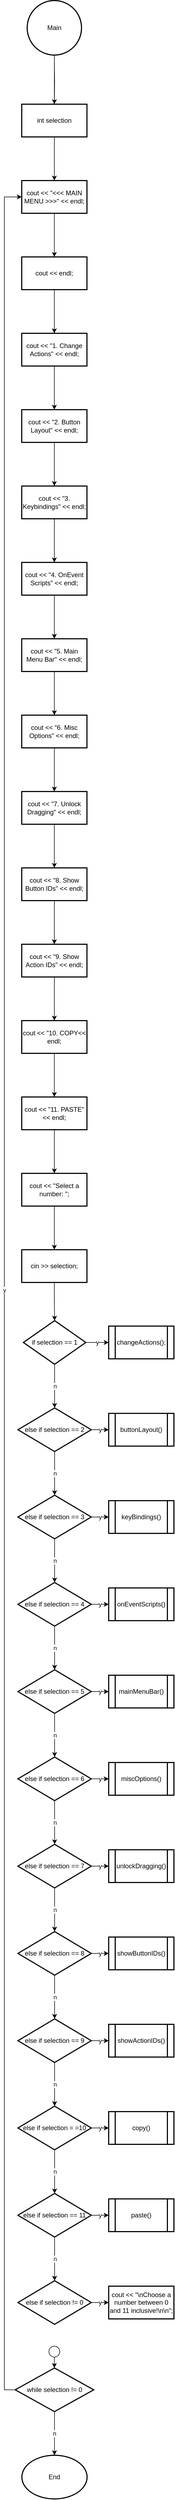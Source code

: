 <mxfile version="13.9.2" type="github">
  <diagram id="R_coL0oHHe2s7lLJRnec" name="Page-1">
    <mxGraphModel dx="1422" dy="-324" grid="1" gridSize="10" guides="1" tooltips="1" connect="1" arrows="1" fold="1" page="1" pageScale="1" pageWidth="850" pageHeight="1100" math="0" shadow="0">
      <root>
        <mxCell id="0" />
        <mxCell id="1" parent="0" />
        <mxCell id="Mn_MytF6m2y4Uh7aq5Jk-3" value="" style="edgeStyle=orthogonalEdgeStyle;rounded=0;orthogonalLoop=1;jettySize=auto;html=1;" edge="1" parent="1" source="Mn_MytF6m2y4Uh7aq5Jk-1">
          <mxGeometry relative="1" as="geometry">
            <mxPoint x="425" y="1760" as="targetPoint" />
          </mxGeometry>
        </mxCell>
        <mxCell id="Mn_MytF6m2y4Uh7aq5Jk-1" value="Main" style="strokeWidth=2;html=1;shape=mxgraph.flowchart.start_2;whiteSpace=wrap;" vertex="1" parent="1">
          <mxGeometry x="375" y="1560" width="100" height="100" as="geometry" />
        </mxCell>
        <mxCell id="Mn_MytF6m2y4Uh7aq5Jk-25" value="" style="edgeStyle=orthogonalEdgeStyle;rounded=0;orthogonalLoop=1;jettySize=auto;html=1;" edge="1" parent="1" target="Mn_MytF6m2y4Uh7aq5Jk-24">
          <mxGeometry relative="1" as="geometry">
            <mxPoint x="425" y="1670" as="sourcePoint" />
          </mxGeometry>
        </mxCell>
        <mxCell id="Mn_MytF6m2y4Uh7aq5Jk-27" value="" style="edgeStyle=orthogonalEdgeStyle;rounded=0;orthogonalLoop=1;jettySize=auto;html=1;" edge="1" parent="1" source="Mn_MytF6m2y4Uh7aq5Jk-24" target="Mn_MytF6m2y4Uh7aq5Jk-26">
          <mxGeometry relative="1" as="geometry" />
        </mxCell>
        <mxCell id="Mn_MytF6m2y4Uh7aq5Jk-24" value="int selection" style="whiteSpace=wrap;html=1;strokeWidth=2;" vertex="1" parent="1">
          <mxGeometry x="365" y="1750" width="120" height="60" as="geometry" />
        </mxCell>
        <mxCell id="Mn_MytF6m2y4Uh7aq5Jk-29" value="" style="edgeStyle=orthogonalEdgeStyle;rounded=0;orthogonalLoop=1;jettySize=auto;html=1;" edge="1" parent="1" source="Mn_MytF6m2y4Uh7aq5Jk-26" target="Mn_MytF6m2y4Uh7aq5Jk-28">
          <mxGeometry relative="1" as="geometry" />
        </mxCell>
        <mxCell id="Mn_MytF6m2y4Uh7aq5Jk-26" value="cout &amp;lt;&amp;lt; &quot;&amp;lt;&amp;lt;&amp;lt; MAIN MENU &amp;gt;&amp;gt;&amp;gt;&quot; &amp;lt;&amp;lt; endl;" style="whiteSpace=wrap;html=1;strokeWidth=2;" vertex="1" parent="1">
          <mxGeometry x="365" y="1890" width="120" height="60" as="geometry" />
        </mxCell>
        <mxCell id="Mn_MytF6m2y4Uh7aq5Jk-31" value="" style="edgeStyle=orthogonalEdgeStyle;rounded=0;orthogonalLoop=1;jettySize=auto;html=1;" edge="1" parent="1" source="Mn_MytF6m2y4Uh7aq5Jk-28" target="Mn_MytF6m2y4Uh7aq5Jk-30">
          <mxGeometry relative="1" as="geometry" />
        </mxCell>
        <mxCell id="Mn_MytF6m2y4Uh7aq5Jk-28" value="cout &amp;lt;&amp;lt; endl;" style="whiteSpace=wrap;html=1;strokeWidth=2;" vertex="1" parent="1">
          <mxGeometry x="365" y="2030" width="120" height="60" as="geometry" />
        </mxCell>
        <mxCell id="Mn_MytF6m2y4Uh7aq5Jk-33" value="" style="edgeStyle=orthogonalEdgeStyle;rounded=0;orthogonalLoop=1;jettySize=auto;html=1;" edge="1" parent="1" source="Mn_MytF6m2y4Uh7aq5Jk-30" target="Mn_MytF6m2y4Uh7aq5Jk-32">
          <mxGeometry relative="1" as="geometry" />
        </mxCell>
        <mxCell id="Mn_MytF6m2y4Uh7aq5Jk-30" value="cout &amp;lt;&amp;lt; &quot;1. Change Actions&quot; &amp;lt;&amp;lt; endl;" style="whiteSpace=wrap;html=1;strokeWidth=2;" vertex="1" parent="1">
          <mxGeometry x="365" y="2170" width="120" height="60" as="geometry" />
        </mxCell>
        <mxCell id="Mn_MytF6m2y4Uh7aq5Jk-35" value="" style="edgeStyle=orthogonalEdgeStyle;rounded=0;orthogonalLoop=1;jettySize=auto;html=1;" edge="1" parent="1" source="Mn_MytF6m2y4Uh7aq5Jk-32" target="Mn_MytF6m2y4Uh7aq5Jk-34">
          <mxGeometry relative="1" as="geometry" />
        </mxCell>
        <mxCell id="Mn_MytF6m2y4Uh7aq5Jk-32" value="cout &amp;lt;&amp;lt; &quot;2. Button Layout&quot; &amp;lt;&amp;lt; endl;" style="whiteSpace=wrap;html=1;strokeWidth=2;" vertex="1" parent="1">
          <mxGeometry x="365" y="2310" width="120" height="60" as="geometry" />
        </mxCell>
        <mxCell id="Mn_MytF6m2y4Uh7aq5Jk-37" value="" style="edgeStyle=orthogonalEdgeStyle;rounded=0;orthogonalLoop=1;jettySize=auto;html=1;" edge="1" parent="1" source="Mn_MytF6m2y4Uh7aq5Jk-34" target="Mn_MytF6m2y4Uh7aq5Jk-36">
          <mxGeometry relative="1" as="geometry" />
        </mxCell>
        <mxCell id="Mn_MytF6m2y4Uh7aq5Jk-34" value="cout &amp;lt;&amp;lt; &quot;3. Keybindings&quot; &amp;lt;&amp;lt; endl;" style="whiteSpace=wrap;html=1;strokeWidth=2;" vertex="1" parent="1">
          <mxGeometry x="365" y="2450" width="120" height="60" as="geometry" />
        </mxCell>
        <mxCell id="Mn_MytF6m2y4Uh7aq5Jk-39" value="" style="edgeStyle=orthogonalEdgeStyle;rounded=0;orthogonalLoop=1;jettySize=auto;html=1;" edge="1" parent="1" source="Mn_MytF6m2y4Uh7aq5Jk-36" target="Mn_MytF6m2y4Uh7aq5Jk-38">
          <mxGeometry relative="1" as="geometry" />
        </mxCell>
        <mxCell id="Mn_MytF6m2y4Uh7aq5Jk-36" value="cout &amp;lt;&amp;lt; &quot;4. OnEvent Scripts&quot; &amp;lt;&amp;lt; endl;" style="whiteSpace=wrap;html=1;strokeWidth=2;" vertex="1" parent="1">
          <mxGeometry x="365" y="2590" width="120" height="60" as="geometry" />
        </mxCell>
        <mxCell id="Mn_MytF6m2y4Uh7aq5Jk-41" value="" style="edgeStyle=orthogonalEdgeStyle;rounded=0;orthogonalLoop=1;jettySize=auto;html=1;" edge="1" parent="1" source="Mn_MytF6m2y4Uh7aq5Jk-38" target="Mn_MytF6m2y4Uh7aq5Jk-40">
          <mxGeometry relative="1" as="geometry" />
        </mxCell>
        <mxCell id="Mn_MytF6m2y4Uh7aq5Jk-38" value="cout &amp;lt;&amp;lt; &quot;5. Main Menu Bar&quot; &amp;lt;&amp;lt; endl;" style="whiteSpace=wrap;html=1;strokeWidth=2;" vertex="1" parent="1">
          <mxGeometry x="365" y="2730" width="120" height="60" as="geometry" />
        </mxCell>
        <mxCell id="Mn_MytF6m2y4Uh7aq5Jk-43" value="" style="edgeStyle=orthogonalEdgeStyle;rounded=0;orthogonalLoop=1;jettySize=auto;html=1;" edge="1" parent="1" source="Mn_MytF6m2y4Uh7aq5Jk-40" target="Mn_MytF6m2y4Uh7aq5Jk-42">
          <mxGeometry relative="1" as="geometry" />
        </mxCell>
        <mxCell id="Mn_MytF6m2y4Uh7aq5Jk-40" value="cout &amp;lt;&amp;lt; &quot;6. Misc Options&quot; &amp;lt;&amp;lt; endl;" style="whiteSpace=wrap;html=1;strokeWidth=2;" vertex="1" parent="1">
          <mxGeometry x="365" y="2870" width="120" height="60" as="geometry" />
        </mxCell>
        <mxCell id="Mn_MytF6m2y4Uh7aq5Jk-45" value="" style="edgeStyle=orthogonalEdgeStyle;rounded=0;orthogonalLoop=1;jettySize=auto;html=1;" edge="1" parent="1" source="Mn_MytF6m2y4Uh7aq5Jk-42" target="Mn_MytF6m2y4Uh7aq5Jk-44">
          <mxGeometry relative="1" as="geometry" />
        </mxCell>
        <mxCell id="Mn_MytF6m2y4Uh7aq5Jk-42" value="cout &amp;lt;&amp;lt; &quot;7. Unlock Dragging&quot; &amp;lt;&amp;lt; endl;" style="whiteSpace=wrap;html=1;strokeWidth=2;" vertex="1" parent="1">
          <mxGeometry x="365" y="3010" width="120" height="60" as="geometry" />
        </mxCell>
        <mxCell id="Mn_MytF6m2y4Uh7aq5Jk-47" value="" style="edgeStyle=orthogonalEdgeStyle;rounded=0;orthogonalLoop=1;jettySize=auto;html=1;" edge="1" parent="1" source="Mn_MytF6m2y4Uh7aq5Jk-44" target="Mn_MytF6m2y4Uh7aq5Jk-46">
          <mxGeometry relative="1" as="geometry" />
        </mxCell>
        <mxCell id="Mn_MytF6m2y4Uh7aq5Jk-44" value="cout &amp;lt;&amp;lt; &quot;8. Show Button IDs&quot; &amp;lt;&amp;lt; endl;" style="whiteSpace=wrap;html=1;strokeWidth=2;" vertex="1" parent="1">
          <mxGeometry x="365" y="3150" width="120" height="60" as="geometry" />
        </mxCell>
        <mxCell id="Mn_MytF6m2y4Uh7aq5Jk-49" value="" style="edgeStyle=orthogonalEdgeStyle;rounded=0;orthogonalLoop=1;jettySize=auto;html=1;" edge="1" parent="1" source="Mn_MytF6m2y4Uh7aq5Jk-46" target="Mn_MytF6m2y4Uh7aq5Jk-48">
          <mxGeometry relative="1" as="geometry" />
        </mxCell>
        <mxCell id="Mn_MytF6m2y4Uh7aq5Jk-46" value="cout &amp;lt;&amp;lt; &quot;9. Show Action IDs&quot; &amp;lt;&amp;lt; endl;" style="whiteSpace=wrap;html=1;strokeWidth=2;" vertex="1" parent="1">
          <mxGeometry x="365" y="3290" width="120" height="60" as="geometry" />
        </mxCell>
        <mxCell id="Mn_MytF6m2y4Uh7aq5Jk-51" value="" style="edgeStyle=orthogonalEdgeStyle;rounded=0;orthogonalLoop=1;jettySize=auto;html=1;" edge="1" parent="1" source="Mn_MytF6m2y4Uh7aq5Jk-48" target="Mn_MytF6m2y4Uh7aq5Jk-50">
          <mxGeometry relative="1" as="geometry" />
        </mxCell>
        <mxCell id="Mn_MytF6m2y4Uh7aq5Jk-48" value="cout &amp;lt;&amp;lt; &quot;10. COPY&amp;lt;&amp;lt; endl;" style="whiteSpace=wrap;html=1;strokeWidth=2;" vertex="1" parent="1">
          <mxGeometry x="365" y="3430" width="120" height="60" as="geometry" />
        </mxCell>
        <mxCell id="Mn_MytF6m2y4Uh7aq5Jk-53" value="" style="edgeStyle=orthogonalEdgeStyle;rounded=0;orthogonalLoop=1;jettySize=auto;html=1;" edge="1" parent="1" source="Mn_MytF6m2y4Uh7aq5Jk-50" target="Mn_MytF6m2y4Uh7aq5Jk-52">
          <mxGeometry relative="1" as="geometry" />
        </mxCell>
        <mxCell id="Mn_MytF6m2y4Uh7aq5Jk-50" value="cout &amp;lt;&amp;lt; &quot;11. PASTE&quot; &amp;lt;&amp;lt; endl;" style="whiteSpace=wrap;html=1;strokeWidth=2;" vertex="1" parent="1">
          <mxGeometry x="365" y="3570" width="120" height="60" as="geometry" />
        </mxCell>
        <mxCell id="Mn_MytF6m2y4Uh7aq5Jk-55" value="" style="edgeStyle=orthogonalEdgeStyle;rounded=0;orthogonalLoop=1;jettySize=auto;html=1;" edge="1" parent="1" source="Mn_MytF6m2y4Uh7aq5Jk-52" target="Mn_MytF6m2y4Uh7aq5Jk-54">
          <mxGeometry relative="1" as="geometry" />
        </mxCell>
        <mxCell id="Mn_MytF6m2y4Uh7aq5Jk-52" value="cout &amp;lt;&amp;lt; &quot;Select a number: &quot;;" style="whiteSpace=wrap;html=1;strokeWidth=2;" vertex="1" parent="1">
          <mxGeometry x="365" y="3710" width="120" height="60" as="geometry" />
        </mxCell>
        <mxCell id="Mn_MytF6m2y4Uh7aq5Jk-57" value="" style="edgeStyle=orthogonalEdgeStyle;rounded=0;orthogonalLoop=1;jettySize=auto;html=1;" edge="1" parent="1" source="Mn_MytF6m2y4Uh7aq5Jk-54" target="Mn_MytF6m2y4Uh7aq5Jk-56">
          <mxGeometry relative="1" as="geometry" />
        </mxCell>
        <mxCell id="Mn_MytF6m2y4Uh7aq5Jk-54" value="cin &amp;gt;&amp;gt; selection;" style="whiteSpace=wrap;html=1;strokeWidth=2;" vertex="1" parent="1">
          <mxGeometry x="365" y="3850" width="120" height="60" as="geometry" />
        </mxCell>
        <mxCell id="Mn_MytF6m2y4Uh7aq5Jk-61" value="y" style="edgeStyle=orthogonalEdgeStyle;rounded=0;orthogonalLoop=1;jettySize=auto;html=1;" edge="1" parent="1" source="Mn_MytF6m2y4Uh7aq5Jk-56" target="Mn_MytF6m2y4Uh7aq5Jk-60">
          <mxGeometry relative="1" as="geometry" />
        </mxCell>
        <mxCell id="Mn_MytF6m2y4Uh7aq5Jk-63" value="n" style="edgeStyle=orthogonalEdgeStyle;rounded=0;orthogonalLoop=1;jettySize=auto;html=1;" edge="1" parent="1" source="Mn_MytF6m2y4Uh7aq5Jk-56" target="Mn_MytF6m2y4Uh7aq5Jk-62">
          <mxGeometry relative="1" as="geometry" />
        </mxCell>
        <mxCell id="Mn_MytF6m2y4Uh7aq5Jk-56" value="if selection == 1" style="rhombus;whiteSpace=wrap;html=1;strokeWidth=2;" vertex="1" parent="1">
          <mxGeometry x="368" y="3980" width="115" height="80" as="geometry" />
        </mxCell>
        <mxCell id="Mn_MytF6m2y4Uh7aq5Jk-60" value="changeActions();" style="shape=process;whiteSpace=wrap;html=1;backgroundOutline=1;strokeWidth=2;" vertex="1" parent="1">
          <mxGeometry x="525" y="3990" width="120" height="60" as="geometry" />
        </mxCell>
        <mxCell id="Mn_MytF6m2y4Uh7aq5Jk-65" value="y" style="edgeStyle=orthogonalEdgeStyle;rounded=0;orthogonalLoop=1;jettySize=auto;html=1;" edge="1" parent="1" source="Mn_MytF6m2y4Uh7aq5Jk-62" target="Mn_MytF6m2y4Uh7aq5Jk-64">
          <mxGeometry relative="1" as="geometry" />
        </mxCell>
        <mxCell id="Mn_MytF6m2y4Uh7aq5Jk-68" value="n" style="edgeStyle=orthogonalEdgeStyle;rounded=0;orthogonalLoop=1;jettySize=auto;html=1;" edge="1" parent="1" source="Mn_MytF6m2y4Uh7aq5Jk-62" target="Mn_MytF6m2y4Uh7aq5Jk-67">
          <mxGeometry relative="1" as="geometry" />
        </mxCell>
        <mxCell id="Mn_MytF6m2y4Uh7aq5Jk-62" value="else if selection == 2" style="rhombus;whiteSpace=wrap;html=1;strokeWidth=2;" vertex="1" parent="1">
          <mxGeometry x="358" y="4140" width="135" height="80" as="geometry" />
        </mxCell>
        <mxCell id="Mn_MytF6m2y4Uh7aq5Jk-64" value="buttonLayout()" style="shape=process;whiteSpace=wrap;html=1;backgroundOutline=1;strokeWidth=2;" vertex="1" parent="1">
          <mxGeometry x="525" y="4150" width="120" height="60" as="geometry" />
        </mxCell>
        <mxCell id="Mn_MytF6m2y4Uh7aq5Jk-70" value="n" style="edgeStyle=orthogonalEdgeStyle;rounded=0;orthogonalLoop=1;jettySize=auto;html=1;" edge="1" parent="1" source="Mn_MytF6m2y4Uh7aq5Jk-67" target="Mn_MytF6m2y4Uh7aq5Jk-69">
          <mxGeometry relative="1" as="geometry" />
        </mxCell>
        <mxCell id="Mn_MytF6m2y4Uh7aq5Jk-94" value="y" style="edgeStyle=orthogonalEdgeStyle;rounded=0;orthogonalLoop=1;jettySize=auto;html=1;" edge="1" parent="1" source="Mn_MytF6m2y4Uh7aq5Jk-67" target="Mn_MytF6m2y4Uh7aq5Jk-93">
          <mxGeometry relative="1" as="geometry" />
        </mxCell>
        <mxCell id="Mn_MytF6m2y4Uh7aq5Jk-67" value="else if selection == 3" style="rhombus;whiteSpace=wrap;html=1;strokeWidth=2;" vertex="1" parent="1">
          <mxGeometry x="358" y="4300" width="135" height="80" as="geometry" />
        </mxCell>
        <mxCell id="Mn_MytF6m2y4Uh7aq5Jk-72" value="n" style="edgeStyle=orthogonalEdgeStyle;rounded=0;orthogonalLoop=1;jettySize=auto;html=1;" edge="1" parent="1" source="Mn_MytF6m2y4Uh7aq5Jk-69" target="Mn_MytF6m2y4Uh7aq5Jk-71">
          <mxGeometry relative="1" as="geometry" />
        </mxCell>
        <mxCell id="Mn_MytF6m2y4Uh7aq5Jk-96" value="y" style="edgeStyle=orthogonalEdgeStyle;rounded=0;orthogonalLoop=1;jettySize=auto;html=1;" edge="1" parent="1" source="Mn_MytF6m2y4Uh7aq5Jk-69" target="Mn_MytF6m2y4Uh7aq5Jk-95">
          <mxGeometry relative="1" as="geometry" />
        </mxCell>
        <mxCell id="Mn_MytF6m2y4Uh7aq5Jk-69" value="else if selection == 4" style="rhombus;whiteSpace=wrap;html=1;strokeWidth=2;" vertex="1" parent="1">
          <mxGeometry x="358" y="4460" width="135" height="80" as="geometry" />
        </mxCell>
        <mxCell id="Mn_MytF6m2y4Uh7aq5Jk-74" value="n" style="edgeStyle=orthogonalEdgeStyle;rounded=0;orthogonalLoop=1;jettySize=auto;html=1;" edge="1" parent="1" source="Mn_MytF6m2y4Uh7aq5Jk-71" target="Mn_MytF6m2y4Uh7aq5Jk-73">
          <mxGeometry relative="1" as="geometry" />
        </mxCell>
        <mxCell id="Mn_MytF6m2y4Uh7aq5Jk-98" value="y" style="edgeStyle=orthogonalEdgeStyle;rounded=0;orthogonalLoop=1;jettySize=auto;html=1;" edge="1" parent="1" source="Mn_MytF6m2y4Uh7aq5Jk-71" target="Mn_MytF6m2y4Uh7aq5Jk-97">
          <mxGeometry relative="1" as="geometry" />
        </mxCell>
        <mxCell id="Mn_MytF6m2y4Uh7aq5Jk-71" value="else if selection == 5" style="rhombus;whiteSpace=wrap;html=1;strokeWidth=2;" vertex="1" parent="1">
          <mxGeometry x="358" y="4620" width="135" height="80" as="geometry" />
        </mxCell>
        <mxCell id="Mn_MytF6m2y4Uh7aq5Jk-76" value="n" style="edgeStyle=orthogonalEdgeStyle;rounded=0;orthogonalLoop=1;jettySize=auto;html=1;" edge="1" parent="1" source="Mn_MytF6m2y4Uh7aq5Jk-73" target="Mn_MytF6m2y4Uh7aq5Jk-75">
          <mxGeometry relative="1" as="geometry" />
        </mxCell>
        <mxCell id="Mn_MytF6m2y4Uh7aq5Jk-100" value="y" style="edgeStyle=orthogonalEdgeStyle;rounded=0;orthogonalLoop=1;jettySize=auto;html=1;" edge="1" parent="1" source="Mn_MytF6m2y4Uh7aq5Jk-73" target="Mn_MytF6m2y4Uh7aq5Jk-99">
          <mxGeometry relative="1" as="geometry" />
        </mxCell>
        <mxCell id="Mn_MytF6m2y4Uh7aq5Jk-73" value="else if selection == 6" style="rhombus;whiteSpace=wrap;html=1;strokeWidth=2;" vertex="1" parent="1">
          <mxGeometry x="358" y="4780" width="135" height="80" as="geometry" />
        </mxCell>
        <mxCell id="Mn_MytF6m2y4Uh7aq5Jk-78" value="n" style="edgeStyle=orthogonalEdgeStyle;rounded=0;orthogonalLoop=1;jettySize=auto;html=1;" edge="1" parent="1" source="Mn_MytF6m2y4Uh7aq5Jk-75" target="Mn_MytF6m2y4Uh7aq5Jk-77">
          <mxGeometry relative="1" as="geometry" />
        </mxCell>
        <mxCell id="Mn_MytF6m2y4Uh7aq5Jk-102" value="y" style="edgeStyle=orthogonalEdgeStyle;rounded=0;orthogonalLoop=1;jettySize=auto;html=1;" edge="1" parent="1" source="Mn_MytF6m2y4Uh7aq5Jk-75" target="Mn_MytF6m2y4Uh7aq5Jk-101">
          <mxGeometry relative="1" as="geometry" />
        </mxCell>
        <mxCell id="Mn_MytF6m2y4Uh7aq5Jk-75" value="else if selection == 7" style="rhombus;whiteSpace=wrap;html=1;strokeWidth=2;" vertex="1" parent="1">
          <mxGeometry x="358" y="4940" width="135" height="80" as="geometry" />
        </mxCell>
        <mxCell id="Mn_MytF6m2y4Uh7aq5Jk-80" value="n" style="edgeStyle=orthogonalEdgeStyle;rounded=0;orthogonalLoop=1;jettySize=auto;html=1;" edge="1" parent="1" source="Mn_MytF6m2y4Uh7aq5Jk-77" target="Mn_MytF6m2y4Uh7aq5Jk-79">
          <mxGeometry relative="1" as="geometry" />
        </mxCell>
        <mxCell id="Mn_MytF6m2y4Uh7aq5Jk-104" value="y" style="edgeStyle=orthogonalEdgeStyle;rounded=0;orthogonalLoop=1;jettySize=auto;html=1;" edge="1" parent="1" source="Mn_MytF6m2y4Uh7aq5Jk-77" target="Mn_MytF6m2y4Uh7aq5Jk-103">
          <mxGeometry relative="1" as="geometry" />
        </mxCell>
        <mxCell id="Mn_MytF6m2y4Uh7aq5Jk-77" value="else if selection == 8" style="rhombus;whiteSpace=wrap;html=1;strokeWidth=2;" vertex="1" parent="1">
          <mxGeometry x="358" y="5100" width="135" height="80" as="geometry" />
        </mxCell>
        <mxCell id="Mn_MytF6m2y4Uh7aq5Jk-82" value="n" style="edgeStyle=orthogonalEdgeStyle;rounded=0;orthogonalLoop=1;jettySize=auto;html=1;" edge="1" parent="1" source="Mn_MytF6m2y4Uh7aq5Jk-79" target="Mn_MytF6m2y4Uh7aq5Jk-81">
          <mxGeometry relative="1" as="geometry" />
        </mxCell>
        <mxCell id="Mn_MytF6m2y4Uh7aq5Jk-106" value="y" style="edgeStyle=orthogonalEdgeStyle;rounded=0;orthogonalLoop=1;jettySize=auto;html=1;" edge="1" parent="1" source="Mn_MytF6m2y4Uh7aq5Jk-79" target="Mn_MytF6m2y4Uh7aq5Jk-105">
          <mxGeometry relative="1" as="geometry" />
        </mxCell>
        <mxCell id="Mn_MytF6m2y4Uh7aq5Jk-79" value="else if selection == 9" style="rhombus;whiteSpace=wrap;html=1;strokeWidth=2;" vertex="1" parent="1">
          <mxGeometry x="358" y="5260" width="135" height="80" as="geometry" />
        </mxCell>
        <mxCell id="Mn_MytF6m2y4Uh7aq5Jk-84" value="n" style="edgeStyle=orthogonalEdgeStyle;rounded=0;orthogonalLoop=1;jettySize=auto;html=1;" edge="1" parent="1" source="Mn_MytF6m2y4Uh7aq5Jk-81" target="Mn_MytF6m2y4Uh7aq5Jk-83">
          <mxGeometry relative="1" as="geometry" />
        </mxCell>
        <mxCell id="Mn_MytF6m2y4Uh7aq5Jk-108" value="y" style="edgeStyle=orthogonalEdgeStyle;rounded=0;orthogonalLoop=1;jettySize=auto;html=1;" edge="1" parent="1" source="Mn_MytF6m2y4Uh7aq5Jk-81" target="Mn_MytF6m2y4Uh7aq5Jk-107">
          <mxGeometry relative="1" as="geometry" />
        </mxCell>
        <mxCell id="Mn_MytF6m2y4Uh7aq5Jk-81" value="else if selection = =10" style="rhombus;whiteSpace=wrap;html=1;strokeWidth=2;" vertex="1" parent="1">
          <mxGeometry x="358" y="5420" width="135" height="80" as="geometry" />
        </mxCell>
        <mxCell id="Mn_MytF6m2y4Uh7aq5Jk-86" value="n" style="edgeStyle=orthogonalEdgeStyle;rounded=0;orthogonalLoop=1;jettySize=auto;html=1;" edge="1" parent="1" source="Mn_MytF6m2y4Uh7aq5Jk-83" target="Mn_MytF6m2y4Uh7aq5Jk-85">
          <mxGeometry relative="1" as="geometry" />
        </mxCell>
        <mxCell id="Mn_MytF6m2y4Uh7aq5Jk-110" value="y" style="edgeStyle=orthogonalEdgeStyle;rounded=0;orthogonalLoop=1;jettySize=auto;html=1;" edge="1" parent="1" source="Mn_MytF6m2y4Uh7aq5Jk-83" target="Mn_MytF6m2y4Uh7aq5Jk-109">
          <mxGeometry relative="1" as="geometry" />
        </mxCell>
        <mxCell id="Mn_MytF6m2y4Uh7aq5Jk-83" value="else if selection == 11" style="rhombus;whiteSpace=wrap;html=1;strokeWidth=2;" vertex="1" parent="1">
          <mxGeometry x="358" y="5580" width="135" height="80" as="geometry" />
        </mxCell>
        <mxCell id="Mn_MytF6m2y4Uh7aq5Jk-112" value="y" style="edgeStyle=orthogonalEdgeStyle;rounded=0;orthogonalLoop=1;jettySize=auto;html=1;" edge="1" parent="1" source="Mn_MytF6m2y4Uh7aq5Jk-85" target="Mn_MytF6m2y4Uh7aq5Jk-111">
          <mxGeometry relative="1" as="geometry" />
        </mxCell>
        <mxCell id="Mn_MytF6m2y4Uh7aq5Jk-85" value="else if selection != 0" style="rhombus;whiteSpace=wrap;html=1;strokeWidth=2;" vertex="1" parent="1">
          <mxGeometry x="358" y="5740" width="135" height="80" as="geometry" />
        </mxCell>
        <mxCell id="Mn_MytF6m2y4Uh7aq5Jk-90" value="y" style="edgeStyle=orthogonalEdgeStyle;rounded=0;orthogonalLoop=1;jettySize=auto;html=1;exitX=0;exitY=0.5;exitDx=0;exitDy=0;entryX=0;entryY=0.5;entryDx=0;entryDy=0;" edge="1" parent="1" source="Mn_MytF6m2y4Uh7aq5Jk-87" target="Mn_MytF6m2y4Uh7aq5Jk-26">
          <mxGeometry relative="1" as="geometry" />
        </mxCell>
        <mxCell id="Mn_MytF6m2y4Uh7aq5Jk-92" value="n" style="edgeStyle=orthogonalEdgeStyle;rounded=0;orthogonalLoop=1;jettySize=auto;html=1;" edge="1" parent="1" source="Mn_MytF6m2y4Uh7aq5Jk-87" target="Mn_MytF6m2y4Uh7aq5Jk-91">
          <mxGeometry relative="1" as="geometry" />
        </mxCell>
        <mxCell id="Mn_MytF6m2y4Uh7aq5Jk-87" value="while selection != 0" style="rhombus;whiteSpace=wrap;html=1;strokeWidth=2;" vertex="1" parent="1">
          <mxGeometry x="353" y="5900" width="144.5" height="80" as="geometry" />
        </mxCell>
        <mxCell id="Mn_MytF6m2y4Uh7aq5Jk-91" value="End" style="ellipse;whiteSpace=wrap;html=1;strokeWidth=2;" vertex="1" parent="1">
          <mxGeometry x="365.25" y="6060" width="120" height="80" as="geometry" />
        </mxCell>
        <mxCell id="Mn_MytF6m2y4Uh7aq5Jk-93" value="keyBindings()" style="shape=process;whiteSpace=wrap;html=1;backgroundOutline=1;strokeWidth=2;" vertex="1" parent="1">
          <mxGeometry x="525" y="4310" width="120" height="60" as="geometry" />
        </mxCell>
        <mxCell id="Mn_MytF6m2y4Uh7aq5Jk-95" value="onEventScripts()" style="shape=process;whiteSpace=wrap;html=1;backgroundOutline=1;strokeWidth=2;" vertex="1" parent="1">
          <mxGeometry x="525" y="4470" width="120" height="60" as="geometry" />
        </mxCell>
        <mxCell id="Mn_MytF6m2y4Uh7aq5Jk-97" value="mainMenuBar()" style="shape=process;whiteSpace=wrap;html=1;backgroundOutline=1;strokeWidth=2;" vertex="1" parent="1">
          <mxGeometry x="525" y="4630" width="120" height="60" as="geometry" />
        </mxCell>
        <mxCell id="Mn_MytF6m2y4Uh7aq5Jk-99" value="miscOptions()" style="shape=process;whiteSpace=wrap;html=1;backgroundOutline=1;strokeWidth=2;" vertex="1" parent="1">
          <mxGeometry x="525" y="4790" width="120" height="60" as="geometry" />
        </mxCell>
        <mxCell id="Mn_MytF6m2y4Uh7aq5Jk-101" value="unlockDragging()" style="shape=process;whiteSpace=wrap;html=1;backgroundOutline=1;strokeWidth=2;" vertex="1" parent="1">
          <mxGeometry x="525" y="4950" width="120" height="60" as="geometry" />
        </mxCell>
        <mxCell id="Mn_MytF6m2y4Uh7aq5Jk-103" value="showButtonIDs()" style="shape=process;whiteSpace=wrap;html=1;backgroundOutline=1;strokeWidth=2;" vertex="1" parent="1">
          <mxGeometry x="525" y="5110" width="120" height="60" as="geometry" />
        </mxCell>
        <mxCell id="Mn_MytF6m2y4Uh7aq5Jk-105" value="showActionIDs()" style="shape=process;whiteSpace=wrap;html=1;backgroundOutline=1;strokeWidth=2;" vertex="1" parent="1">
          <mxGeometry x="525" y="5270" width="120" height="60" as="geometry" />
        </mxCell>
        <mxCell id="Mn_MytF6m2y4Uh7aq5Jk-107" value="copy()" style="shape=process;whiteSpace=wrap;html=1;backgroundOutline=1;strokeWidth=2;" vertex="1" parent="1">
          <mxGeometry x="525" y="5430" width="120" height="60" as="geometry" />
        </mxCell>
        <mxCell id="Mn_MytF6m2y4Uh7aq5Jk-109" value="paste()" style="shape=process;whiteSpace=wrap;html=1;backgroundOutline=1;strokeWidth=2;" vertex="1" parent="1">
          <mxGeometry x="525" y="5590" width="120" height="60" as="geometry" />
        </mxCell>
        <mxCell id="Mn_MytF6m2y4Uh7aq5Jk-111" value="cout &amp;lt;&amp;lt; &quot;\nChoose a number between 0 and 11 inclusive!\n\n&quot;;" style="whiteSpace=wrap;html=1;strokeWidth=2;" vertex="1" parent="1">
          <mxGeometry x="525" y="5750" width="120" height="60" as="geometry" />
        </mxCell>
        <mxCell id="Mn_MytF6m2y4Uh7aq5Jk-114" style="edgeStyle=orthogonalEdgeStyle;rounded=0;orthogonalLoop=1;jettySize=auto;html=1;" edge="1" parent="1" source="Mn_MytF6m2y4Uh7aq5Jk-113" target="Mn_MytF6m2y4Uh7aq5Jk-87">
          <mxGeometry relative="1" as="geometry" />
        </mxCell>
        <mxCell id="Mn_MytF6m2y4Uh7aq5Jk-113" value="" style="ellipse;whiteSpace=wrap;html=1;aspect=fixed;" vertex="1" parent="1">
          <mxGeometry x="415" y="5860" width="20" height="20" as="geometry" />
        </mxCell>
      </root>
    </mxGraphModel>
  </diagram>
</mxfile>

